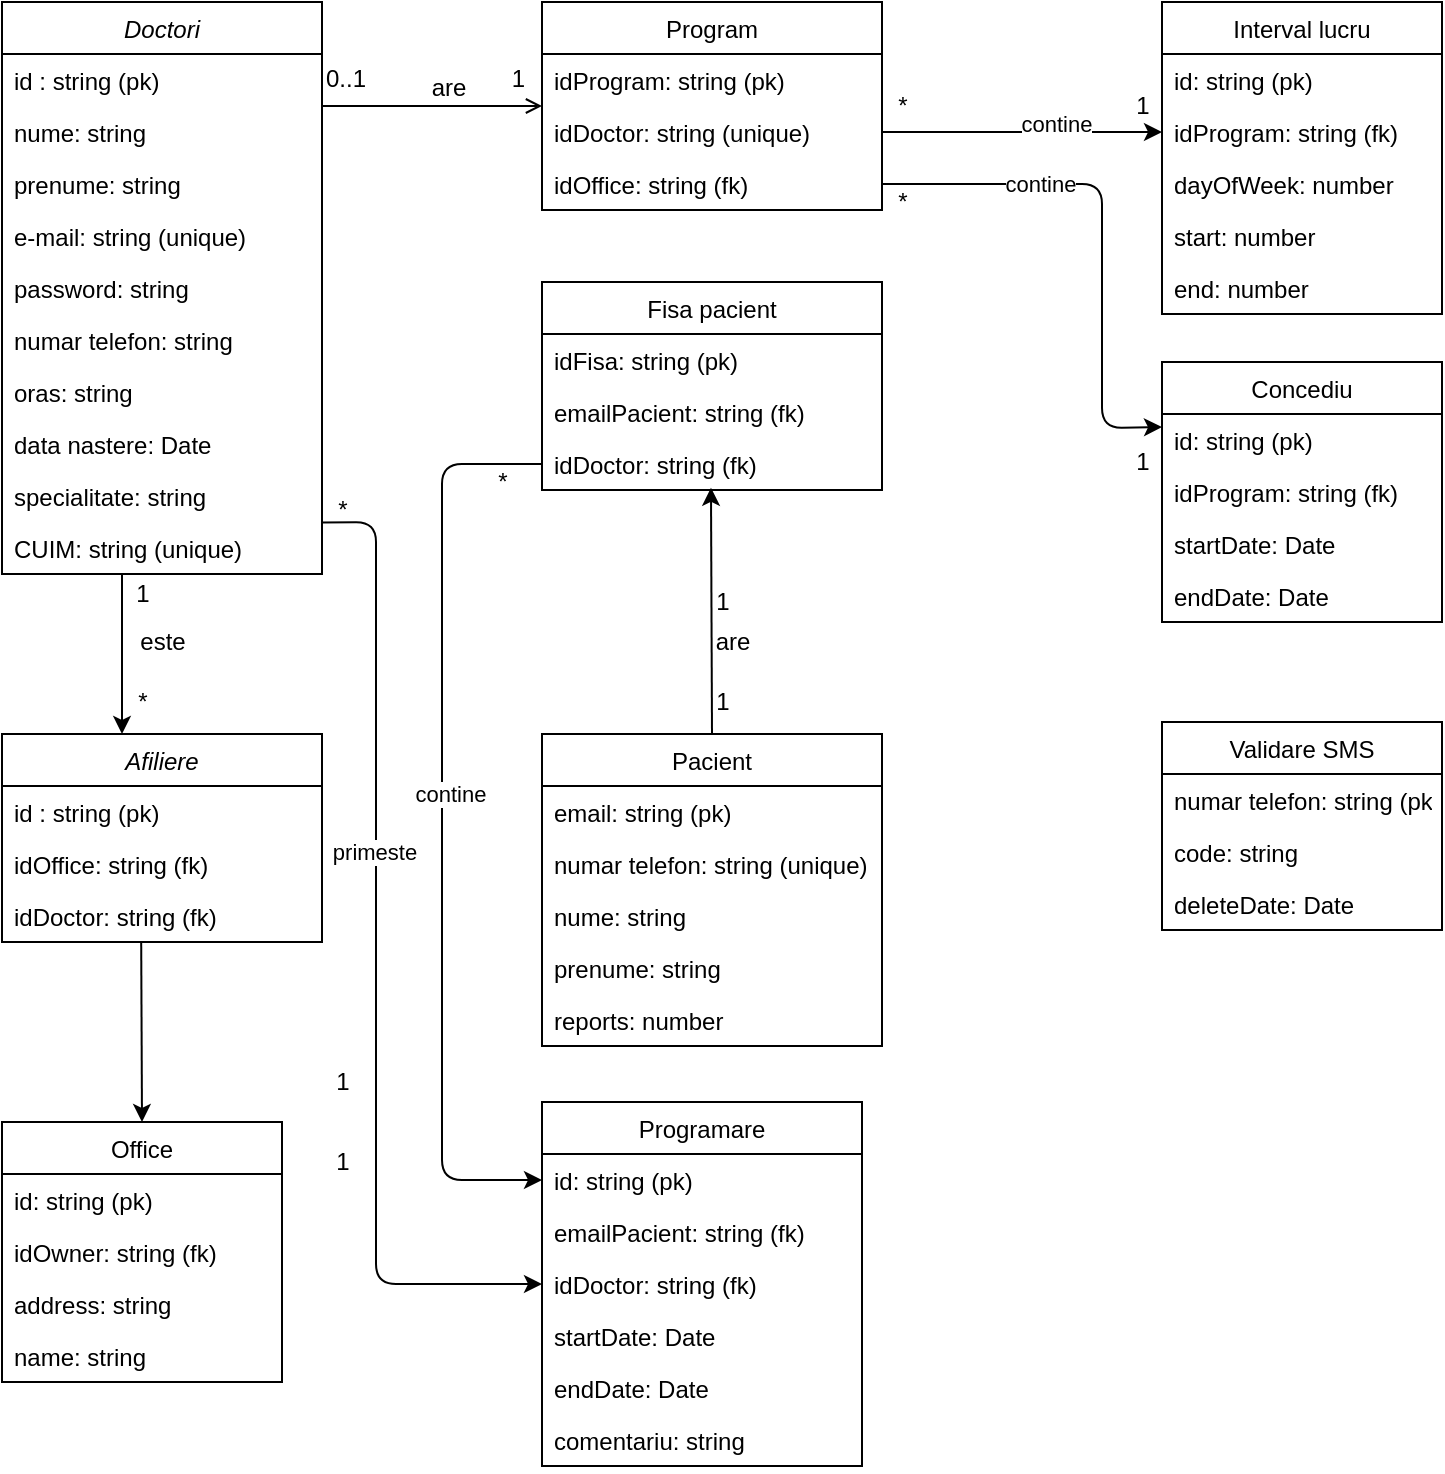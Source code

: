 <mxfile version="14.6.13" type="device"><diagram id="C5RBs43oDa-KdzZeNtuy" name="Page-1"><mxGraphModel dx="1483" dy="829" grid="1" gridSize="10" guides="1" tooltips="1" connect="1" arrows="1" fold="1" page="1" pageScale="1" pageWidth="827" pageHeight="1169" math="0" shadow="0"><root><mxCell id="WIyWlLk6GJQsqaUBKTNV-0"/><mxCell id="WIyWlLk6GJQsqaUBKTNV-1" parent="WIyWlLk6GJQsqaUBKTNV-0"/><mxCell id="gXleUyT5U-98lop0o8om-25" value="" style="edgeStyle=orthogonalEdgeStyle;orthogonalLoop=1;jettySize=auto;html=1;rounded=0;" edge="1" parent="WIyWlLk6GJQsqaUBKTNV-1" source="zkfFHV4jXpPFQw0GAbJ--0" target="gXleUyT5U-98lop0o8om-14"><mxGeometry relative="1" as="geometry"><Array as="points"><mxPoint x="113" y="400"/><mxPoint x="113" y="400"/></Array></mxGeometry></mxCell><mxCell id="zkfFHV4jXpPFQw0GAbJ--0" value="Doctori" style="swimlane;fontStyle=2;align=center;verticalAlign=top;childLayout=stackLayout;horizontal=1;startSize=26;horizontalStack=0;resizeParent=1;resizeLast=0;collapsible=1;marginBottom=0;rounded=0;shadow=0;strokeWidth=1;" parent="WIyWlLk6GJQsqaUBKTNV-1" vertex="1"><mxGeometry x="53" y="80" width="160" height="286" as="geometry"><mxRectangle x="230" y="140" width="160" height="26" as="alternateBounds"/></mxGeometry></mxCell><mxCell id="zkfFHV4jXpPFQw0GAbJ--1" value="id : string (pk)" style="text;align=left;verticalAlign=top;spacingLeft=4;spacingRight=4;overflow=hidden;rotatable=0;points=[[0,0.5],[1,0.5]];portConstraint=eastwest;" parent="zkfFHV4jXpPFQw0GAbJ--0" vertex="1"><mxGeometry y="26" width="160" height="26" as="geometry"/></mxCell><mxCell id="zkfFHV4jXpPFQw0GAbJ--2" value="nume: string" style="text;align=left;verticalAlign=top;spacingLeft=4;spacingRight=4;overflow=hidden;rotatable=0;points=[[0,0.5],[1,0.5]];portConstraint=eastwest;rounded=0;shadow=0;html=0;" parent="zkfFHV4jXpPFQw0GAbJ--0" vertex="1"><mxGeometry y="52" width="160" height="26" as="geometry"/></mxCell><mxCell id="zkfFHV4jXpPFQw0GAbJ--3" value="prenume: string" style="text;align=left;verticalAlign=top;spacingLeft=4;spacingRight=4;overflow=hidden;rotatable=0;points=[[0,0.5],[1,0.5]];portConstraint=eastwest;rounded=0;shadow=0;html=0;" parent="zkfFHV4jXpPFQw0GAbJ--0" vertex="1"><mxGeometry y="78" width="160" height="26" as="geometry"/></mxCell><mxCell id="gXleUyT5U-98lop0o8om-0" value="e-mail: string (unique)" style="text;align=left;verticalAlign=top;spacingLeft=4;spacingRight=4;overflow=hidden;rotatable=0;points=[[0,0.5],[1,0.5]];portConstraint=eastwest;rounded=0;shadow=0;html=0;" vertex="1" parent="zkfFHV4jXpPFQw0GAbJ--0"><mxGeometry y="104" width="160" height="26" as="geometry"/></mxCell><mxCell id="gXleUyT5U-98lop0o8om-2" value="password: string" style="text;align=left;verticalAlign=top;spacingLeft=4;spacingRight=4;overflow=hidden;rotatable=0;points=[[0,0.5],[1,0.5]];portConstraint=eastwest;rounded=0;shadow=0;html=0;" vertex="1" parent="zkfFHV4jXpPFQw0GAbJ--0"><mxGeometry y="130" width="160" height="26" as="geometry"/></mxCell><mxCell id="gXleUyT5U-98lop0o8om-1" value="numar telefon: string" style="text;align=left;verticalAlign=top;spacingLeft=4;spacingRight=4;overflow=hidden;rotatable=0;points=[[0,0.5],[1,0.5]];portConstraint=eastwest;rounded=0;shadow=0;html=0;" vertex="1" parent="zkfFHV4jXpPFQw0GAbJ--0"><mxGeometry y="156" width="160" height="26" as="geometry"/></mxCell><mxCell id="gXleUyT5U-98lop0o8om-3" value="oras: string" style="text;align=left;verticalAlign=top;spacingLeft=4;spacingRight=4;overflow=hidden;rotatable=0;points=[[0,0.5],[1,0.5]];portConstraint=eastwest;rounded=0;shadow=0;html=0;" vertex="1" parent="zkfFHV4jXpPFQw0GAbJ--0"><mxGeometry y="182" width="160" height="26" as="geometry"/></mxCell><mxCell id="gXleUyT5U-98lop0o8om-4" value="data nastere: Date" style="text;align=left;verticalAlign=top;spacingLeft=4;spacingRight=4;overflow=hidden;rotatable=0;points=[[0,0.5],[1,0.5]];portConstraint=eastwest;rounded=0;shadow=0;html=0;" vertex="1" parent="zkfFHV4jXpPFQw0GAbJ--0"><mxGeometry y="208" width="160" height="26" as="geometry"/></mxCell><mxCell id="gXleUyT5U-98lop0o8om-5" value="specialitate: string" style="text;align=left;verticalAlign=top;spacingLeft=4;spacingRight=4;overflow=hidden;rotatable=0;points=[[0,0.5],[1,0.5]];portConstraint=eastwest;rounded=0;shadow=0;html=0;" vertex="1" parent="zkfFHV4jXpPFQw0GAbJ--0"><mxGeometry y="234" width="160" height="26" as="geometry"/></mxCell><mxCell id="gXleUyT5U-98lop0o8om-6" value="CUIM: string (unique)" style="text;align=left;verticalAlign=top;spacingLeft=4;spacingRight=4;overflow=hidden;rotatable=0;points=[[0,0.5],[1,0.5]];portConstraint=eastwest;rounded=0;shadow=0;html=0;" vertex="1" parent="zkfFHV4jXpPFQw0GAbJ--0"><mxGeometry y="260" width="160" height="26" as="geometry"/></mxCell><mxCell id="zkfFHV4jXpPFQw0GAbJ--17" value="Program" style="swimlane;fontStyle=0;align=center;verticalAlign=top;childLayout=stackLayout;horizontal=1;startSize=26;horizontalStack=0;resizeParent=1;resizeLast=0;collapsible=1;marginBottom=0;rounded=0;shadow=0;strokeWidth=1;" parent="WIyWlLk6GJQsqaUBKTNV-1" vertex="1"><mxGeometry x="323" y="80" width="170" height="104" as="geometry"><mxRectangle x="550" y="140" width="160" height="26" as="alternateBounds"/></mxGeometry></mxCell><mxCell id="zkfFHV4jXpPFQw0GAbJ--20" value="idProgram: string (pk)" style="text;align=left;verticalAlign=top;spacingLeft=4;spacingRight=4;overflow=hidden;rotatable=0;points=[[0,0.5],[1,0.5]];portConstraint=eastwest;rounded=0;shadow=0;html=0;" parent="zkfFHV4jXpPFQw0GAbJ--17" vertex="1"><mxGeometry y="26" width="170" height="26" as="geometry"/></mxCell><mxCell id="zkfFHV4jXpPFQw0GAbJ--18" value="idDoctor: string (unique)" style="text;align=left;verticalAlign=top;spacingLeft=4;spacingRight=4;overflow=hidden;rotatable=0;points=[[0,0.5],[1,0.5]];portConstraint=eastwest;" parent="zkfFHV4jXpPFQw0GAbJ--17" vertex="1"><mxGeometry y="52" width="170" height="26" as="geometry"/></mxCell><mxCell id="zkfFHV4jXpPFQw0GAbJ--19" value="idOffice: string (fk)" style="text;align=left;verticalAlign=top;spacingLeft=4;spacingRight=4;overflow=hidden;rotatable=0;points=[[0,0.5],[1,0.5]];portConstraint=eastwest;rounded=0;shadow=0;html=0;" parent="zkfFHV4jXpPFQw0GAbJ--17" vertex="1"><mxGeometry y="78" width="170" height="26" as="geometry"/></mxCell><mxCell id="zkfFHV4jXpPFQw0GAbJ--26" value="" style="endArrow=open;shadow=0;strokeWidth=1;rounded=0;endFill=1;edgeStyle=elbowEdgeStyle;elbow=vertical;" parent="WIyWlLk6GJQsqaUBKTNV-1" source="zkfFHV4jXpPFQw0GAbJ--0" target="zkfFHV4jXpPFQw0GAbJ--17" edge="1"><mxGeometry x="0.5" y="41" relative="1" as="geometry"><mxPoint x="413" y="252" as="sourcePoint"/><mxPoint x="573" y="252" as="targetPoint"/><mxPoint x="-40" y="32" as="offset"/></mxGeometry></mxCell><mxCell id="zkfFHV4jXpPFQw0GAbJ--27" value="0..1" style="resizable=0;align=left;verticalAlign=bottom;labelBackgroundColor=none;fontSize=12;" parent="zkfFHV4jXpPFQw0GAbJ--26" connectable="0" vertex="1"><mxGeometry x="-1" relative="1" as="geometry"><mxPoint y="-5" as="offset"/></mxGeometry></mxCell><mxCell id="zkfFHV4jXpPFQw0GAbJ--28" value="1" style="resizable=0;align=right;verticalAlign=bottom;labelBackgroundColor=none;fontSize=12;" parent="zkfFHV4jXpPFQw0GAbJ--26" connectable="0" vertex="1"><mxGeometry x="1" relative="1" as="geometry"><mxPoint x="-7" y="-5" as="offset"/></mxGeometry></mxCell><mxCell id="zkfFHV4jXpPFQw0GAbJ--29" value="are" style="text;html=1;resizable=0;points=[];;align=center;verticalAlign=middle;labelBackgroundColor=none;rounded=0;shadow=0;strokeWidth=1;fontSize=12;" parent="zkfFHV4jXpPFQw0GAbJ--26" vertex="1" connectable="0"><mxGeometry x="0.5" y="49" relative="1" as="geometry"><mxPoint x="-20" y="40" as="offset"/></mxGeometry></mxCell><mxCell id="gXleUyT5U-98lop0o8om-14" value="Afiliere" style="swimlane;fontStyle=2;align=center;verticalAlign=top;childLayout=stackLayout;horizontal=1;startSize=26;horizontalStack=0;resizeParent=1;resizeLast=0;collapsible=1;marginBottom=0;rounded=0;shadow=0;strokeWidth=1;" vertex="1" parent="WIyWlLk6GJQsqaUBKTNV-1"><mxGeometry x="53" y="446" width="160" height="104" as="geometry"><mxRectangle x="230" y="140" width="160" height="26" as="alternateBounds"/></mxGeometry></mxCell><mxCell id="gXleUyT5U-98lop0o8om-15" value="id : string (pk)" style="text;align=left;verticalAlign=top;spacingLeft=4;spacingRight=4;overflow=hidden;rotatable=0;points=[[0,0.5],[1,0.5]];portConstraint=eastwest;" vertex="1" parent="gXleUyT5U-98lop0o8om-14"><mxGeometry y="26" width="160" height="26" as="geometry"/></mxCell><mxCell id="gXleUyT5U-98lop0o8om-16" value="idOffice: string (fk)" style="text;align=left;verticalAlign=top;spacingLeft=4;spacingRight=4;overflow=hidden;rotatable=0;points=[[0,0.5],[1,0.5]];portConstraint=eastwest;rounded=0;shadow=0;html=0;" vertex="1" parent="gXleUyT5U-98lop0o8om-14"><mxGeometry y="52" width="160" height="26" as="geometry"/></mxCell><mxCell id="gXleUyT5U-98lop0o8om-17" value="idDoctor: string (fk)" style="text;align=left;verticalAlign=top;spacingLeft=4;spacingRight=4;overflow=hidden;rotatable=0;points=[[0,0.5],[1,0.5]];portConstraint=eastwest;rounded=0;shadow=0;html=0;" vertex="1" parent="gXleUyT5U-98lop0o8om-14"><mxGeometry y="78" width="160" height="26" as="geometry"/></mxCell><mxCell id="gXleUyT5U-98lop0o8om-26" value="1" style="text;html=1;align=center;verticalAlign=middle;resizable=0;points=[];autosize=1;strokeColor=none;" vertex="1" parent="WIyWlLk6GJQsqaUBKTNV-1"><mxGeometry x="113" y="366" width="20" height="20" as="geometry"/></mxCell><mxCell id="gXleUyT5U-98lop0o8om-27" value="*" style="text;html=1;align=center;verticalAlign=middle;resizable=0;points=[];autosize=1;strokeColor=none;" vertex="1" parent="WIyWlLk6GJQsqaUBKTNV-1"><mxGeometry x="113" y="420" width="20" height="20" as="geometry"/></mxCell><mxCell id="gXleUyT5U-98lop0o8om-32" value="este" style="text;html=1;align=center;verticalAlign=middle;resizable=0;points=[];autosize=1;strokeColor=none;" vertex="1" parent="WIyWlLk6GJQsqaUBKTNV-1"><mxGeometry x="113" y="390" width="40" height="20" as="geometry"/></mxCell><mxCell id="gXleUyT5U-98lop0o8om-34" value="Fisa pacient" style="swimlane;fontStyle=0;childLayout=stackLayout;horizontal=1;startSize=26;horizontalStack=0;resizeParent=1;resizeParentMax=0;resizeLast=0;collapsible=1;marginBottom=0;" vertex="1" parent="WIyWlLk6GJQsqaUBKTNV-1"><mxGeometry x="323" y="220" width="170" height="104" as="geometry"><mxRectangle x="290" y="202" width="100" height="26" as="alternateBounds"/></mxGeometry></mxCell><mxCell id="gXleUyT5U-98lop0o8om-35" value="idFisa: string (pk)" style="text;strokeColor=none;fillColor=none;align=left;verticalAlign=top;spacingLeft=4;spacingRight=4;overflow=hidden;rotatable=0;points=[[0,0.5],[1,0.5]];portConstraint=eastwest;" vertex="1" parent="gXleUyT5U-98lop0o8om-34"><mxGeometry y="26" width="170" height="26" as="geometry"/></mxCell><mxCell id="gXleUyT5U-98lop0o8om-36" value="emailPacient: string (fk)" style="text;strokeColor=none;fillColor=none;align=left;verticalAlign=top;spacingLeft=4;spacingRight=4;overflow=hidden;rotatable=0;points=[[0,0.5],[1,0.5]];portConstraint=eastwest;" vertex="1" parent="gXleUyT5U-98lop0o8om-34"><mxGeometry y="52" width="170" height="26" as="geometry"/></mxCell><mxCell id="gXleUyT5U-98lop0o8om-37" value="idDoctor: string (fk)" style="text;strokeColor=none;fillColor=none;align=left;verticalAlign=top;spacingLeft=4;spacingRight=4;overflow=hidden;rotatable=0;points=[[0,0.5],[1,0.5]];portConstraint=eastwest;" vertex="1" parent="gXleUyT5U-98lop0o8om-34"><mxGeometry y="78" width="170" height="26" as="geometry"/></mxCell><mxCell id="gXleUyT5U-98lop0o8om-41" value="Pacient" style="swimlane;fontStyle=0;childLayout=stackLayout;horizontal=1;startSize=26;horizontalStack=0;resizeParent=1;resizeParentMax=0;resizeLast=0;collapsible=1;marginBottom=0;" vertex="1" parent="WIyWlLk6GJQsqaUBKTNV-1"><mxGeometry x="323" y="446" width="170" height="156" as="geometry"/></mxCell><mxCell id="gXleUyT5U-98lop0o8om-42" value="email: string (pk)" style="text;strokeColor=none;fillColor=none;align=left;verticalAlign=top;spacingLeft=4;spacingRight=4;overflow=hidden;rotatable=0;points=[[0,0.5],[1,0.5]];portConstraint=eastwest;" vertex="1" parent="gXleUyT5U-98lop0o8om-41"><mxGeometry y="26" width="170" height="26" as="geometry"/></mxCell><mxCell id="gXleUyT5U-98lop0o8om-43" value="numar telefon: string (unique)" style="text;strokeColor=none;fillColor=none;align=left;verticalAlign=top;spacingLeft=4;spacingRight=4;overflow=hidden;rotatable=0;points=[[0,0.5],[1,0.5]];portConstraint=eastwest;" vertex="1" parent="gXleUyT5U-98lop0o8om-41"><mxGeometry y="52" width="170" height="26" as="geometry"/></mxCell><mxCell id="gXleUyT5U-98lop0o8om-44" value="nume: string" style="text;strokeColor=none;fillColor=none;align=left;verticalAlign=top;spacingLeft=4;spacingRight=4;overflow=hidden;rotatable=0;points=[[0,0.5],[1,0.5]];portConstraint=eastwest;" vertex="1" parent="gXleUyT5U-98lop0o8om-41"><mxGeometry y="78" width="170" height="26" as="geometry"/></mxCell><mxCell id="gXleUyT5U-98lop0o8om-45" value="prenume: string" style="text;strokeColor=none;fillColor=none;align=left;verticalAlign=top;spacingLeft=4;spacingRight=4;overflow=hidden;rotatable=0;points=[[0,0.5],[1,0.5]];portConstraint=eastwest;" vertex="1" parent="gXleUyT5U-98lop0o8om-41"><mxGeometry y="104" width="170" height="26" as="geometry"/></mxCell><mxCell id="gXleUyT5U-98lop0o8om-46" value="reports: number" style="text;strokeColor=none;fillColor=none;align=left;verticalAlign=top;spacingLeft=4;spacingRight=4;overflow=hidden;rotatable=0;points=[[0,0.5],[1,0.5]];portConstraint=eastwest;" vertex="1" parent="gXleUyT5U-98lop0o8om-41"><mxGeometry y="130" width="170" height="26" as="geometry"/></mxCell><mxCell id="gXleUyT5U-98lop0o8om-47" value="" style="endArrow=classic;html=1;exitX=0.5;exitY=0;exitDx=0;exitDy=0;entryX=0.497;entryY=0.957;entryDx=0;entryDy=0;entryPerimeter=0;" edge="1" parent="WIyWlLk6GJQsqaUBKTNV-1" source="gXleUyT5U-98lop0o8om-41" target="gXleUyT5U-98lop0o8om-37"><mxGeometry width="50" height="50" relative="1" as="geometry"><mxPoint x="353" y="430" as="sourcePoint"/><mxPoint x="404" y="370" as="targetPoint"/></mxGeometry></mxCell><mxCell id="gXleUyT5U-98lop0o8om-48" value="1" style="text;html=1;align=center;verticalAlign=middle;resizable=0;points=[];autosize=1;strokeColor=none;" vertex="1" parent="WIyWlLk6GJQsqaUBKTNV-1"><mxGeometry x="403" y="370" width="20" height="20" as="geometry"/></mxCell><mxCell id="gXleUyT5U-98lop0o8om-49" value="1" style="text;html=1;align=center;verticalAlign=middle;resizable=0;points=[];autosize=1;strokeColor=none;" vertex="1" parent="WIyWlLk6GJQsqaUBKTNV-1"><mxGeometry x="403" y="420" width="20" height="20" as="geometry"/></mxCell><mxCell id="gXleUyT5U-98lop0o8om-50" value="are" style="text;html=1;align=center;verticalAlign=middle;resizable=0;points=[];autosize=1;strokeColor=none;" vertex="1" parent="WIyWlLk6GJQsqaUBKTNV-1"><mxGeometry x="403" y="390" width="30" height="20" as="geometry"/></mxCell><mxCell id="gXleUyT5U-98lop0o8om-51" value="Programare" style="swimlane;fontStyle=0;childLayout=stackLayout;horizontal=1;startSize=26;horizontalStack=0;resizeParent=1;resizeParentMax=0;resizeLast=0;collapsible=1;marginBottom=0;" vertex="1" parent="WIyWlLk6GJQsqaUBKTNV-1"><mxGeometry x="323" y="630" width="160" height="182" as="geometry"/></mxCell><mxCell id="gXleUyT5U-98lop0o8om-52" value="id: string (pk)" style="text;strokeColor=none;fillColor=none;align=left;verticalAlign=top;spacingLeft=4;spacingRight=4;overflow=hidden;rotatable=0;points=[[0,0.5],[1,0.5]];portConstraint=eastwest;" vertex="1" parent="gXleUyT5U-98lop0o8om-51"><mxGeometry y="26" width="160" height="26" as="geometry"/></mxCell><mxCell id="gXleUyT5U-98lop0o8om-53" value="emailPacient: string (fk)" style="text;strokeColor=none;fillColor=none;align=left;verticalAlign=top;spacingLeft=4;spacingRight=4;overflow=hidden;rotatable=0;points=[[0,0.5],[1,0.5]];portConstraint=eastwest;" vertex="1" parent="gXleUyT5U-98lop0o8om-51"><mxGeometry y="52" width="160" height="26" as="geometry"/></mxCell><mxCell id="gXleUyT5U-98lop0o8om-54" value="idDoctor: string (fk)" style="text;strokeColor=none;fillColor=none;align=left;verticalAlign=top;spacingLeft=4;spacingRight=4;overflow=hidden;rotatable=0;points=[[0,0.5],[1,0.5]];portConstraint=eastwest;" vertex="1" parent="gXleUyT5U-98lop0o8om-51"><mxGeometry y="78" width="160" height="26" as="geometry"/></mxCell><mxCell id="gXleUyT5U-98lop0o8om-55" value="startDate: Date " style="text;strokeColor=none;fillColor=none;align=left;verticalAlign=top;spacingLeft=4;spacingRight=4;overflow=hidden;rotatable=0;points=[[0,0.5],[1,0.5]];portConstraint=eastwest;" vertex="1" parent="gXleUyT5U-98lop0o8om-51"><mxGeometry y="104" width="160" height="26" as="geometry"/></mxCell><mxCell id="gXleUyT5U-98lop0o8om-56" value="endDate: Date " style="text;strokeColor=none;fillColor=none;align=left;verticalAlign=top;spacingLeft=4;spacingRight=4;overflow=hidden;rotatable=0;points=[[0,0.5],[1,0.5]];portConstraint=eastwest;" vertex="1" parent="gXleUyT5U-98lop0o8om-51"><mxGeometry y="130" width="160" height="26" as="geometry"/></mxCell><mxCell id="gXleUyT5U-98lop0o8om-57" value="comentariu: string" style="text;strokeColor=none;fillColor=none;align=left;verticalAlign=top;spacingLeft=4;spacingRight=4;overflow=hidden;rotatable=0;points=[[0,0.5],[1,0.5]];portConstraint=eastwest;" vertex="1" parent="gXleUyT5U-98lop0o8om-51"><mxGeometry y="156" width="160" height="26" as="geometry"/></mxCell><mxCell id="gXleUyT5U-98lop0o8om-105" style="edgeStyle=orthogonalEdgeStyle;rounded=0;orthogonalLoop=1;jettySize=auto;html=1;exitX=1;exitY=0.5;exitDx=0;exitDy=0;" edge="1" parent="gXleUyT5U-98lop0o8om-51" source="gXleUyT5U-98lop0o8om-54" target="gXleUyT5U-98lop0o8om-54"><mxGeometry relative="1" as="geometry"><mxPoint x="157" y="91" as="targetPoint"/></mxGeometry></mxCell><mxCell id="gXleUyT5U-98lop0o8om-58" value="" style="endArrow=classic;html=1;exitX=0;exitY=0.5;exitDx=0;exitDy=0;entryX=0;entryY=0.5;entryDx=0;entryDy=0;" edge="1" parent="WIyWlLk6GJQsqaUBKTNV-1" source="gXleUyT5U-98lop0o8om-37" target="gXleUyT5U-98lop0o8om-52"><mxGeometry width="50" height="50" relative="1" as="geometry"><mxPoint x="273" y="470" as="sourcePoint"/><mxPoint x="273" y="700" as="targetPoint"/><Array as="points"><mxPoint x="273" y="311"/><mxPoint x="273" y="530"/><mxPoint x="273" y="669"/></Array></mxGeometry></mxCell><mxCell id="gXleUyT5U-98lop0o8om-63" value="&amp;nbsp;contine&amp;nbsp;" style="edgeLabel;html=1;align=center;verticalAlign=middle;resizable=0;points=[];" vertex="1" connectable="0" parent="gXleUyT5U-98lop0o8om-58"><mxGeometry x="-0.061" y="4" relative="1" as="geometry"><mxPoint as="offset"/></mxGeometry></mxCell><mxCell id="gXleUyT5U-98lop0o8om-60" value="1" style="text;html=1;align=center;verticalAlign=middle;resizable=0;points=[];autosize=1;strokeColor=none;" vertex="1" parent="WIyWlLk6GJQsqaUBKTNV-1"><mxGeometry x="213" y="650" width="20" height="20" as="geometry"/></mxCell><mxCell id="gXleUyT5U-98lop0o8om-61" value="*" style="text;html=1;align=center;verticalAlign=middle;resizable=0;points=[];autosize=1;strokeColor=none;" vertex="1" parent="WIyWlLk6GJQsqaUBKTNV-1"><mxGeometry x="293" y="310" width="20" height="20" as="geometry"/></mxCell><mxCell id="gXleUyT5U-98lop0o8om-67" value="" style="endArrow=classic;html=1;entryX=0;entryY=0.5;entryDx=0;entryDy=0;exitX=0.999;exitY=0.008;exitDx=0;exitDy=0;exitPerimeter=0;" edge="1" parent="WIyWlLk6GJQsqaUBKTNV-1" source="gXleUyT5U-98lop0o8om-6" target="gXleUyT5U-98lop0o8om-54"><mxGeometry width="50" height="50" relative="1" as="geometry"><mxPoint x="215" y="340" as="sourcePoint"/><mxPoint x="263" y="340" as="targetPoint"/><Array as="points"><mxPoint x="240" y="340"/><mxPoint x="240" y="721"/></Array></mxGeometry></mxCell><mxCell id="gXleUyT5U-98lop0o8om-73" value="&amp;nbsp;primeste&amp;nbsp;" style="edgeLabel;html=1;align=center;verticalAlign=middle;resizable=0;points=[];" vertex="1" connectable="0" parent="gXleUyT5U-98lop0o8om-67"><mxGeometry x="-0.221" y="-1" relative="1" as="geometry"><mxPoint as="offset"/></mxGeometry></mxCell><mxCell id="gXleUyT5U-98lop0o8om-69" value="*" style="text;html=1;align=center;verticalAlign=middle;resizable=0;points=[];autosize=1;strokeColor=none;" vertex="1" parent="WIyWlLk6GJQsqaUBKTNV-1"><mxGeometry x="213" y="324" width="20" height="20" as="geometry"/></mxCell><mxCell id="gXleUyT5U-98lop0o8om-70" value="1" style="text;html=1;align=center;verticalAlign=middle;resizable=0;points=[];autosize=1;strokeColor=none;" vertex="1" parent="WIyWlLk6GJQsqaUBKTNV-1"><mxGeometry x="213" y="610" width="20" height="20" as="geometry"/></mxCell><mxCell id="gXleUyT5U-98lop0o8om-74" value="Interval lucru" style="swimlane;fontStyle=0;childLayout=stackLayout;horizontal=1;startSize=26;horizontalStack=0;resizeParent=1;resizeParentMax=0;resizeLast=0;collapsible=1;marginBottom=0;" vertex="1" parent="WIyWlLk6GJQsqaUBKTNV-1"><mxGeometry x="633" y="80" width="140" height="156" as="geometry"/></mxCell><mxCell id="gXleUyT5U-98lop0o8om-75" value="id: string (pk)" style="text;strokeColor=none;fillColor=none;align=left;verticalAlign=top;spacingLeft=4;spacingRight=4;overflow=hidden;rotatable=0;points=[[0,0.5],[1,0.5]];portConstraint=eastwest;" vertex="1" parent="gXleUyT5U-98lop0o8om-74"><mxGeometry y="26" width="140" height="26" as="geometry"/></mxCell><mxCell id="gXleUyT5U-98lop0o8om-79" value="idProgram: string (fk)" style="text;strokeColor=none;fillColor=none;align=left;verticalAlign=top;spacingLeft=4;spacingRight=4;overflow=hidden;rotatable=0;points=[[0,0.5],[1,0.5]];portConstraint=eastwest;" vertex="1" parent="gXleUyT5U-98lop0o8om-74"><mxGeometry y="52" width="140" height="26" as="geometry"/></mxCell><mxCell id="gXleUyT5U-98lop0o8om-76" value="dayOfWeek: number" style="text;strokeColor=none;fillColor=none;align=left;verticalAlign=top;spacingLeft=4;spacingRight=4;overflow=hidden;rotatable=0;points=[[0,0.5],[1,0.5]];portConstraint=eastwest;" vertex="1" parent="gXleUyT5U-98lop0o8om-74"><mxGeometry y="78" width="140" height="26" as="geometry"/></mxCell><mxCell id="gXleUyT5U-98lop0o8om-77" value="start: number" style="text;strokeColor=none;fillColor=none;align=left;verticalAlign=top;spacingLeft=4;spacingRight=4;overflow=hidden;rotatable=0;points=[[0,0.5],[1,0.5]];portConstraint=eastwest;" vertex="1" parent="gXleUyT5U-98lop0o8om-74"><mxGeometry y="104" width="140" height="26" as="geometry"/></mxCell><mxCell id="gXleUyT5U-98lop0o8om-78" value="end: number" style="text;strokeColor=none;fillColor=none;align=left;verticalAlign=top;spacingLeft=4;spacingRight=4;overflow=hidden;rotatable=0;points=[[0,0.5],[1,0.5]];portConstraint=eastwest;" vertex="1" parent="gXleUyT5U-98lop0o8om-74"><mxGeometry y="130" width="140" height="26" as="geometry"/></mxCell><mxCell id="gXleUyT5U-98lop0o8om-80" value="" style="endArrow=classic;html=1;exitX=1;exitY=0.5;exitDx=0;exitDy=0;entryX=0;entryY=0.5;entryDx=0;entryDy=0;" edge="1" parent="WIyWlLk6GJQsqaUBKTNV-1" source="zkfFHV4jXpPFQw0GAbJ--18" target="gXleUyT5U-98lop0o8om-79"><mxGeometry width="50" height="50" relative="1" as="geometry"><mxPoint x="193" y="280" as="sourcePoint"/><mxPoint x="243" y="230" as="targetPoint"/></mxGeometry></mxCell><mxCell id="gXleUyT5U-98lop0o8om-81" value="contine" style="edgeLabel;html=1;align=center;verticalAlign=middle;resizable=0;points=[];" vertex="1" connectable="0" parent="gXleUyT5U-98lop0o8om-80"><mxGeometry x="0.246" y="4" relative="1" as="geometry"><mxPoint as="offset"/></mxGeometry></mxCell><mxCell id="gXleUyT5U-98lop0o8om-82" value="*" style="text;html=1;align=center;verticalAlign=middle;resizable=0;points=[];autosize=1;strokeColor=none;" vertex="1" parent="WIyWlLk6GJQsqaUBKTNV-1"><mxGeometry x="493" y="122" width="20" height="20" as="geometry"/></mxCell><mxCell id="gXleUyT5U-98lop0o8om-83" value="1" style="text;html=1;align=center;verticalAlign=middle;resizable=0;points=[];autosize=1;strokeColor=none;" vertex="1" parent="WIyWlLk6GJQsqaUBKTNV-1"><mxGeometry x="613" y="122" width="20" height="20" as="geometry"/></mxCell><mxCell id="gXleUyT5U-98lop0o8om-84" value="Concediu" style="swimlane;fontStyle=0;childLayout=stackLayout;horizontal=1;startSize=26;horizontalStack=0;resizeParent=1;resizeParentMax=0;resizeLast=0;collapsible=1;marginBottom=0;" vertex="1" parent="WIyWlLk6GJQsqaUBKTNV-1"><mxGeometry x="633" y="260" width="140" height="130" as="geometry"/></mxCell><mxCell id="gXleUyT5U-98lop0o8om-85" value="id: string (pk)" style="text;strokeColor=none;fillColor=none;align=left;verticalAlign=top;spacingLeft=4;spacingRight=4;overflow=hidden;rotatable=0;points=[[0,0.5],[1,0.5]];portConstraint=eastwest;" vertex="1" parent="gXleUyT5U-98lop0o8om-84"><mxGeometry y="26" width="140" height="26" as="geometry"/></mxCell><mxCell id="gXleUyT5U-98lop0o8om-86" value="idProgram: string (fk)" style="text;strokeColor=none;fillColor=none;align=left;verticalAlign=top;spacingLeft=4;spacingRight=4;overflow=hidden;rotatable=0;points=[[0,0.5],[1,0.5]];portConstraint=eastwest;" vertex="1" parent="gXleUyT5U-98lop0o8om-84"><mxGeometry y="52" width="140" height="26" as="geometry"/></mxCell><mxCell id="gXleUyT5U-98lop0o8om-87" value="startDate: Date" style="text;strokeColor=none;fillColor=none;align=left;verticalAlign=top;spacingLeft=4;spacingRight=4;overflow=hidden;rotatable=0;points=[[0,0.5],[1,0.5]];portConstraint=eastwest;" vertex="1" parent="gXleUyT5U-98lop0o8om-84"><mxGeometry y="78" width="140" height="26" as="geometry"/></mxCell><mxCell id="gXleUyT5U-98lop0o8om-88" value="endDate: Date" style="text;strokeColor=none;fillColor=none;align=left;verticalAlign=top;spacingLeft=4;spacingRight=4;overflow=hidden;rotatable=0;points=[[0,0.5],[1,0.5]];portConstraint=eastwest;" vertex="1" parent="gXleUyT5U-98lop0o8om-84"><mxGeometry y="104" width="140" height="26" as="geometry"/></mxCell><mxCell id="gXleUyT5U-98lop0o8om-89" value="" style="endArrow=classic;html=1;exitX=1;exitY=0.5;exitDx=0;exitDy=0;entryX=0;entryY=0.25;entryDx=0;entryDy=0;" edge="1" parent="WIyWlLk6GJQsqaUBKTNV-1" source="zkfFHV4jXpPFQw0GAbJ--19" target="gXleUyT5U-98lop0o8om-84"><mxGeometry width="50" height="50" relative="1" as="geometry"><mxPoint x="193" y="380" as="sourcePoint"/><mxPoint x="243" y="330" as="targetPoint"/><Array as="points"><mxPoint x="603" y="171"/><mxPoint x="603" y="293"/></Array></mxGeometry></mxCell><mxCell id="gXleUyT5U-98lop0o8om-95" value="contine" style="edgeLabel;html=1;align=center;verticalAlign=middle;resizable=0;points=[];" vertex="1" connectable="0" parent="gXleUyT5U-98lop0o8om-89"><mxGeometry x="-0.397" relative="1" as="geometry"><mxPoint as="offset"/></mxGeometry></mxCell><mxCell id="gXleUyT5U-98lop0o8om-91" value="*" style="text;html=1;align=center;verticalAlign=middle;resizable=0;points=[];autosize=1;strokeColor=none;" vertex="1" parent="WIyWlLk6GJQsqaUBKTNV-1"><mxGeometry x="493" y="170" width="20" height="20" as="geometry"/></mxCell><mxCell id="gXleUyT5U-98lop0o8om-92" value="1" style="text;html=1;align=center;verticalAlign=middle;resizable=0;points=[];autosize=1;strokeColor=none;" vertex="1" parent="WIyWlLk6GJQsqaUBKTNV-1"><mxGeometry x="613" y="300" width="20" height="20" as="geometry"/></mxCell><mxCell id="gXleUyT5U-98lop0o8om-101" value="Validare SMS" style="swimlane;fontStyle=0;childLayout=stackLayout;horizontal=1;startSize=26;horizontalStack=0;resizeParent=1;resizeParentMax=0;resizeLast=0;collapsible=1;marginBottom=0;" vertex="1" parent="WIyWlLk6GJQsqaUBKTNV-1"><mxGeometry x="633" y="440" width="140" height="104" as="geometry"/></mxCell><mxCell id="gXleUyT5U-98lop0o8om-102" value="numar telefon: string (pk)" style="text;strokeColor=none;fillColor=none;align=left;verticalAlign=top;spacingLeft=4;spacingRight=4;overflow=hidden;rotatable=0;points=[[0,0.5],[1,0.5]];portConstraint=eastwest;" vertex="1" parent="gXleUyT5U-98lop0o8om-101"><mxGeometry y="26" width="140" height="26" as="geometry"/></mxCell><mxCell id="gXleUyT5U-98lop0o8om-103" value="code: string" style="text;strokeColor=none;fillColor=none;align=left;verticalAlign=top;spacingLeft=4;spacingRight=4;overflow=hidden;rotatable=0;points=[[0,0.5],[1,0.5]];portConstraint=eastwest;" vertex="1" parent="gXleUyT5U-98lop0o8om-101"><mxGeometry y="52" width="140" height="26" as="geometry"/></mxCell><mxCell id="gXleUyT5U-98lop0o8om-104" value="deleteDate: Date" style="text;strokeColor=none;fillColor=none;align=left;verticalAlign=top;spacingLeft=4;spacingRight=4;overflow=hidden;rotatable=0;points=[[0,0.5],[1,0.5]];portConstraint=eastwest;" vertex="1" parent="gXleUyT5U-98lop0o8om-101"><mxGeometry y="78" width="140" height="26" as="geometry"/></mxCell><mxCell id="gXleUyT5U-98lop0o8om-107" value="Office" style="swimlane;fontStyle=0;childLayout=stackLayout;horizontal=1;startSize=26;horizontalStack=0;resizeParent=1;resizeParentMax=0;resizeLast=0;collapsible=1;marginBottom=0;" vertex="1" parent="WIyWlLk6GJQsqaUBKTNV-1"><mxGeometry x="53" y="640" width="140" height="130" as="geometry"/></mxCell><mxCell id="gXleUyT5U-98lop0o8om-108" value="id: string (pk)" style="text;strokeColor=none;fillColor=none;align=left;verticalAlign=top;spacingLeft=4;spacingRight=4;overflow=hidden;rotatable=0;points=[[0,0.5],[1,0.5]];portConstraint=eastwest;" vertex="1" parent="gXleUyT5U-98lop0o8om-107"><mxGeometry y="26" width="140" height="26" as="geometry"/></mxCell><mxCell id="gXleUyT5U-98lop0o8om-109" value="idOwner: string (fk)" style="text;strokeColor=none;fillColor=none;align=left;verticalAlign=top;spacingLeft=4;spacingRight=4;overflow=hidden;rotatable=0;points=[[0,0.5],[1,0.5]];portConstraint=eastwest;" vertex="1" parent="gXleUyT5U-98lop0o8om-107"><mxGeometry y="52" width="140" height="26" as="geometry"/></mxCell><mxCell id="gXleUyT5U-98lop0o8om-110" value="address: string&#10;" style="text;strokeColor=none;fillColor=none;align=left;verticalAlign=top;spacingLeft=4;spacingRight=4;overflow=hidden;rotatable=0;points=[[0,0.5],[1,0.5]];portConstraint=eastwest;" vertex="1" parent="gXleUyT5U-98lop0o8om-107"><mxGeometry y="78" width="140" height="26" as="geometry"/></mxCell><mxCell id="gXleUyT5U-98lop0o8om-111" value="name: string" style="text;strokeColor=none;fillColor=none;align=left;verticalAlign=top;spacingLeft=4;spacingRight=4;overflow=hidden;rotatable=0;points=[[0,0.5],[1,0.5]];portConstraint=eastwest;" vertex="1" parent="gXleUyT5U-98lop0o8om-107"><mxGeometry y="104" width="140" height="26" as="geometry"/></mxCell><mxCell id="gXleUyT5U-98lop0o8om-112" value="" style="endArrow=classic;html=1;exitX=0.435;exitY=0.994;exitDx=0;exitDy=0;entryX=0.5;entryY=0;entryDx=0;entryDy=0;exitPerimeter=0;" edge="1" parent="WIyWlLk6GJQsqaUBKTNV-1" source="gXleUyT5U-98lop0o8om-17" target="gXleUyT5U-98lop0o8om-107"><mxGeometry width="50" height="50" relative="1" as="geometry"><mxPoint x="360" y="580" as="sourcePoint"/><mxPoint x="410" y="530" as="targetPoint"/></mxGeometry></mxCell></root></mxGraphModel></diagram></mxfile>